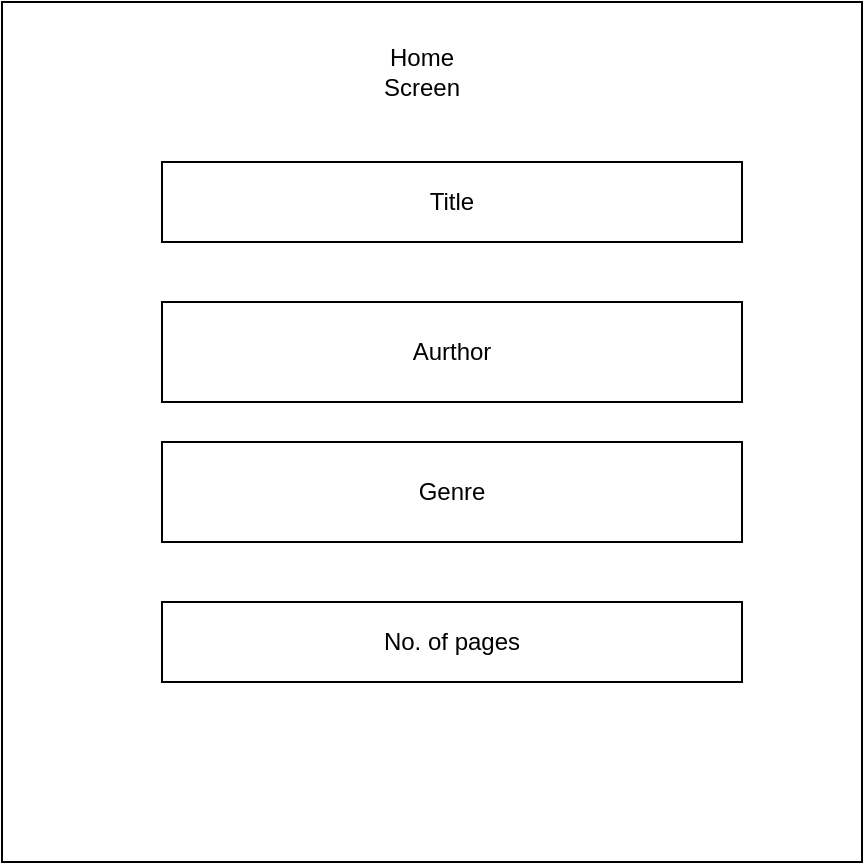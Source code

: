 <mxfile version="20.8.14" type="github">
  <diagram name="Page-1" id="n2kq6l5O6JNOPDXfz5KM">
    <mxGraphModel dx="472" dy="742" grid="1" gridSize="10" guides="1" tooltips="1" connect="1" arrows="1" fold="1" page="1" pageScale="1" pageWidth="827" pageHeight="1169" math="0" shadow="0">
      <root>
        <mxCell id="0" />
        <mxCell id="1" parent="0" />
        <mxCell id="iRRC0EFSabeB_F9NU1vU-1" value="" style="whiteSpace=wrap;html=1;aspect=fixed;" vertex="1" parent="1">
          <mxGeometry x="30" y="70" width="430" height="430" as="geometry" />
        </mxCell>
        <mxCell id="iRRC0EFSabeB_F9NU1vU-2" value="Title" style="rounded=0;whiteSpace=wrap;html=1;" vertex="1" parent="1">
          <mxGeometry x="110" y="150" width="290" height="40" as="geometry" />
        </mxCell>
        <mxCell id="iRRC0EFSabeB_F9NU1vU-3" value="Aurthor" style="rounded=0;whiteSpace=wrap;html=1;" vertex="1" parent="1">
          <mxGeometry x="110" y="220" width="290" height="50" as="geometry" />
        </mxCell>
        <mxCell id="iRRC0EFSabeB_F9NU1vU-4" value="Genre" style="rounded=0;whiteSpace=wrap;html=1;" vertex="1" parent="1">
          <mxGeometry x="110" y="290" width="290" height="50" as="geometry" />
        </mxCell>
        <mxCell id="iRRC0EFSabeB_F9NU1vU-5" value="No. of pages" style="rounded=0;whiteSpace=wrap;html=1;" vertex="1" parent="1">
          <mxGeometry x="110" y="370" width="290" height="40" as="geometry" />
        </mxCell>
        <mxCell id="iRRC0EFSabeB_F9NU1vU-6" value="Home Screen" style="text;html=1;strokeColor=none;fillColor=none;align=center;verticalAlign=middle;whiteSpace=wrap;rounded=0;" vertex="1" parent="1">
          <mxGeometry x="210" y="90" width="60" height="30" as="geometry" />
        </mxCell>
      </root>
    </mxGraphModel>
  </diagram>
</mxfile>
